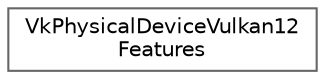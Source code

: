 digraph "类继承关系图"
{
 // LATEX_PDF_SIZE
  bgcolor="transparent";
  edge [fontname=Helvetica,fontsize=10,labelfontname=Helvetica,labelfontsize=10];
  node [fontname=Helvetica,fontsize=10,shape=box,height=0.2,width=0.4];
  rankdir="LR";
  Node0 [id="Node000000",label="VkPhysicalDeviceVulkan12\lFeatures",height=0.2,width=0.4,color="grey40", fillcolor="white", style="filled",URL="$struct_vk_physical_device_vulkan12_features.html",tooltip=" "];
}
